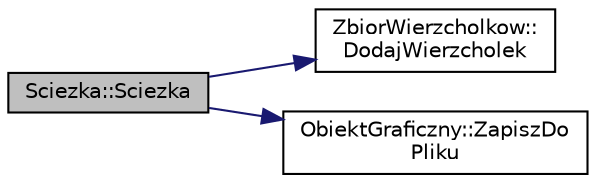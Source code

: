 digraph "Sciezka::Sciezka"
{
  edge [fontname="Helvetica",fontsize="10",labelfontname="Helvetica",labelfontsize="10"];
  node [fontname="Helvetica",fontsize="10",shape=record];
  rankdir="LR";
  Node1 [label="Sciezka::Sciezka",height=0.2,width=0.4,color="black", fillcolor="grey75", style="filled", fontcolor="black"];
  Node1 -> Node2 [color="midnightblue",fontsize="10",style="solid",fontname="Helvetica"];
  Node2 [label="ZbiorWierzcholkow::\lDodajWierzcholek",height=0.2,width=0.4,color="black", fillcolor="white", style="filled",URL="$classZbiorWierzcholkow.html#ab68a08af1a976a9207b6a5b6f676e01c",tooltip="Metoda dodająca nowy wierzchołek do kontenera. "];
  Node1 -> Node3 [color="midnightblue",fontsize="10",style="solid",fontname="Helvetica"];
  Node3 [label="ObiektGraficzny::ZapiszDo\lPliku",height=0.2,width=0.4,color="black", fillcolor="white", style="filled",URL="$classObiektGraficzny.html#ab081c0281377f2c48ccb7f463bf06510",tooltip="Metoda zapisuje do pliku współrzędne wierzchołków. "];
}
